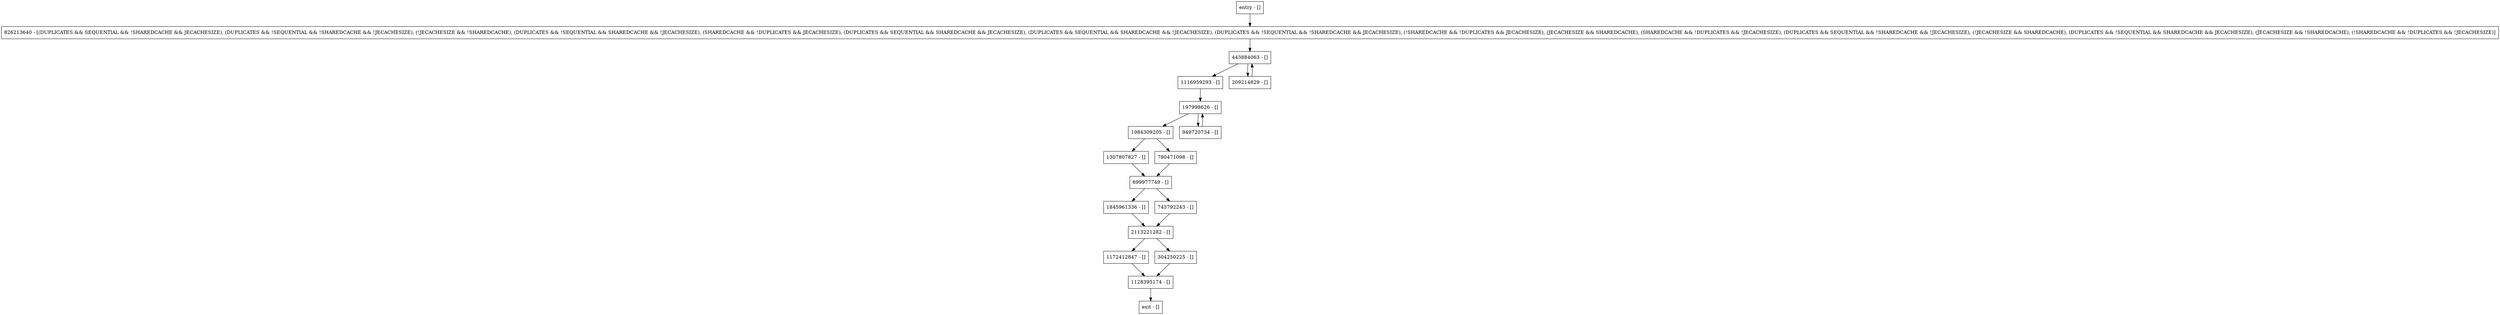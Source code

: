 digraph <init> {
node [shape=record];
699977749 [label="699977749 - []"];
197998626 [label="197998626 - []"];
1172412847 [label="1172412847 - []"];
1128395174 [label="1128395174 - []"];
1984309205 [label="1984309205 - []"];
1845961336 [label="1845961336 - []"];
1307807827 [label="1307807827 - []"];
304250225 [label="304250225 - []"];
2113221282 [label="2113221282 - []"];
1116959293 [label="1116959293 - []"];
949720734 [label="949720734 - []"];
entry [label="entry - []"];
exit [label="exit - []"];
443884063 [label="443884063 - []"];
209214829 [label="209214829 - []"];
790471098 [label="790471098 - []"];
743792243 [label="743792243 - []"];
826213640 [label="826213640 - [(DUPLICATES && SEQUENTIAL && !SHAREDCACHE && JECACHESIZE), (DUPLICATES && !SEQUENTIAL && !SHAREDCACHE && !JECACHESIZE), (!JECACHESIZE && !SHAREDCACHE), (DUPLICATES && !SEQUENTIAL && SHAREDCACHE && !JECACHESIZE), (SHAREDCACHE && !DUPLICATES && JECACHESIZE), (DUPLICATES && SEQUENTIAL && SHAREDCACHE && JECACHESIZE), (DUPLICATES && SEQUENTIAL && SHAREDCACHE && !JECACHESIZE), (DUPLICATES && !SEQUENTIAL && !SHAREDCACHE && JECACHESIZE), (!SHAREDCACHE && !DUPLICATES && JECACHESIZE), (JECACHESIZE && SHAREDCACHE), (SHAREDCACHE && !DUPLICATES && !JECACHESIZE), (DUPLICATES && SEQUENTIAL && !SHAREDCACHE && !JECACHESIZE), (!JECACHESIZE && SHAREDCACHE), (DUPLICATES && !SEQUENTIAL && SHAREDCACHE && JECACHESIZE), (JECACHESIZE && !SHAREDCACHE), (!SHAREDCACHE && !DUPLICATES && !JECACHESIZE)]"];
entry;
exit;
699977749 -> 743792243;
699977749 -> 1845961336;
197998626 -> 1984309205;
197998626 -> 949720734;
1172412847 -> 1128395174;
1128395174 -> exit;
1984309205 -> 790471098;
1984309205 -> 1307807827;
1845961336 -> 2113221282;
1307807827 -> 699977749;
304250225 -> 1128395174;
2113221282 -> 1172412847;
2113221282 -> 304250225;
1116959293 -> 197998626;
949720734 -> 197998626;
entry -> 826213640;
443884063 -> 209214829;
443884063 -> 1116959293;
209214829 -> 443884063;
790471098 -> 699977749;
743792243 -> 2113221282;
826213640 -> 443884063;
}
